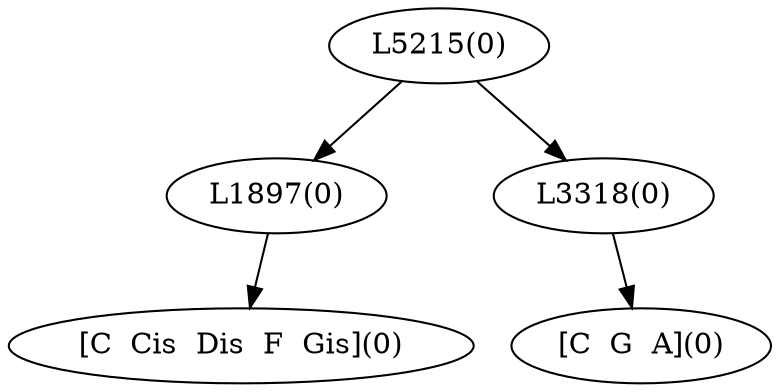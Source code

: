 digraph sample{
"L1897(0)"->"[C  Cis  Dis  F  Gis](0)"
"L3318(0)"->"[C  G  A](0)"
"L5215(0)"->"L1897(0)"
"L5215(0)"->"L3318(0)"
{rank = min; "L5215(0)"}
{rank = same; "L1897(0)"; "L3318(0)";}
{rank = max; "[C  Cis  Dis  F  Gis](0)"; "[C  G  A](0)";}
}